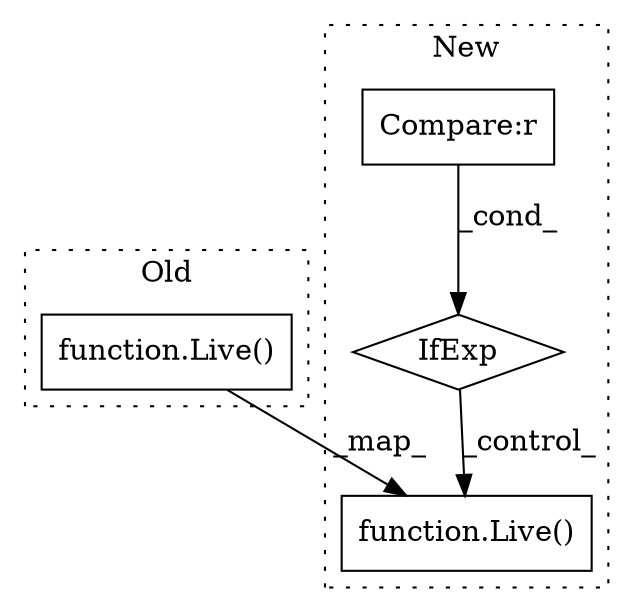 digraph G {
subgraph cluster0 {
1 [label="function.Live()" a="75" s="188" l="14" shape="box"];
label = "Old";
style="dotted";
}
subgraph cluster1 {
2 [label="function.Live()" a="75" s="299" l="14" shape="box"];
3 [label="Compare:r" a="40" s="274" l="19" shape="box"];
4 [label="IfExp" a="51" s="270,293" l="4,6" shape="diamond"];
label = "New";
style="dotted";
}
1 -> 2 [label="_map_"];
3 -> 4 [label="_cond_"];
4 -> 2 [label="_control_"];
}